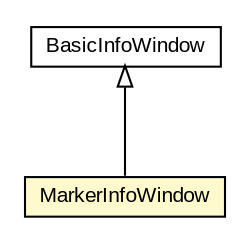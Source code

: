 #!/usr/local/bin/dot
#
# Class diagram 
# Generated by UMLGraph version R5_6-24-gf6e263 (http://www.umlgraph.org/)
#

digraph G {
	edge [fontname="arial",fontsize=10,labelfontname="arial",labelfontsize=10];
	node [fontname="arial",fontsize=10,shape=plaintext];
	nodesep=0.25;
	ranksep=0.5;
	// org.osmdroid.views.overlay.infowindow.BasicInfoWindow
	c23570 [label=<<table title="org.osmdroid.views.overlay.infowindow.BasicInfoWindow" border="0" cellborder="1" cellspacing="0" cellpadding="2" port="p" href="./BasicInfoWindow.html">
		<tr><td><table border="0" cellspacing="0" cellpadding="1">
<tr><td align="center" balign="center"> BasicInfoWindow </td></tr>
		</table></td></tr>
		</table>>, URL="./BasicInfoWindow.html", fontname="arial", fontcolor="black", fontsize=10.0];
	// org.osmdroid.views.overlay.infowindow.MarkerInfoWindow
	c23572 [label=<<table title="org.osmdroid.views.overlay.infowindow.MarkerInfoWindow" border="0" cellborder="1" cellspacing="0" cellpadding="2" port="p" bgcolor="lemonChiffon" href="./MarkerInfoWindow.html">
		<tr><td><table border="0" cellspacing="0" cellpadding="1">
<tr><td align="center" balign="center"> MarkerInfoWindow </td></tr>
		</table></td></tr>
		</table>>, URL="./MarkerInfoWindow.html", fontname="arial", fontcolor="black", fontsize=10.0];
	//org.osmdroid.views.overlay.infowindow.MarkerInfoWindow extends org.osmdroid.views.overlay.infowindow.BasicInfoWindow
	c23570:p -> c23572:p [dir=back,arrowtail=empty];
}

